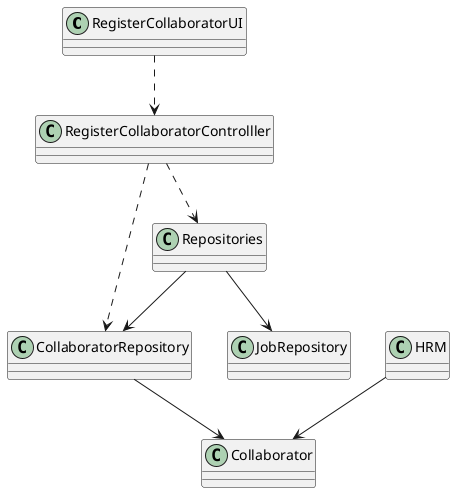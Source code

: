 @startuml
'skinparam monochrome true
skinparam packageStyle rectangle
skinparam shadowing false
skinparam linetype polyline
'skinparam linetype orto

skinparam classAttributeIconSize 0

'left to right direction

class RegisterCollaboratorUI {

}

class RegisterCollaboratorControlller {

}

class CollaboratorRepository {

}

class Collaborator {

}

class JobRepository {

}

class HRM {

}

class Repositories {

}

RegisterCollaboratorUI ..> RegisterCollaboratorControlller
RegisterCollaboratorControlller ..> Repositories
RegisterCollaboratorControlller ..> CollaboratorRepository
CollaboratorRepository --> Collaborator
HRM --> Collaborator
Repositories --> CollaboratorRepository
Repositories --> JobRepository

@enduml